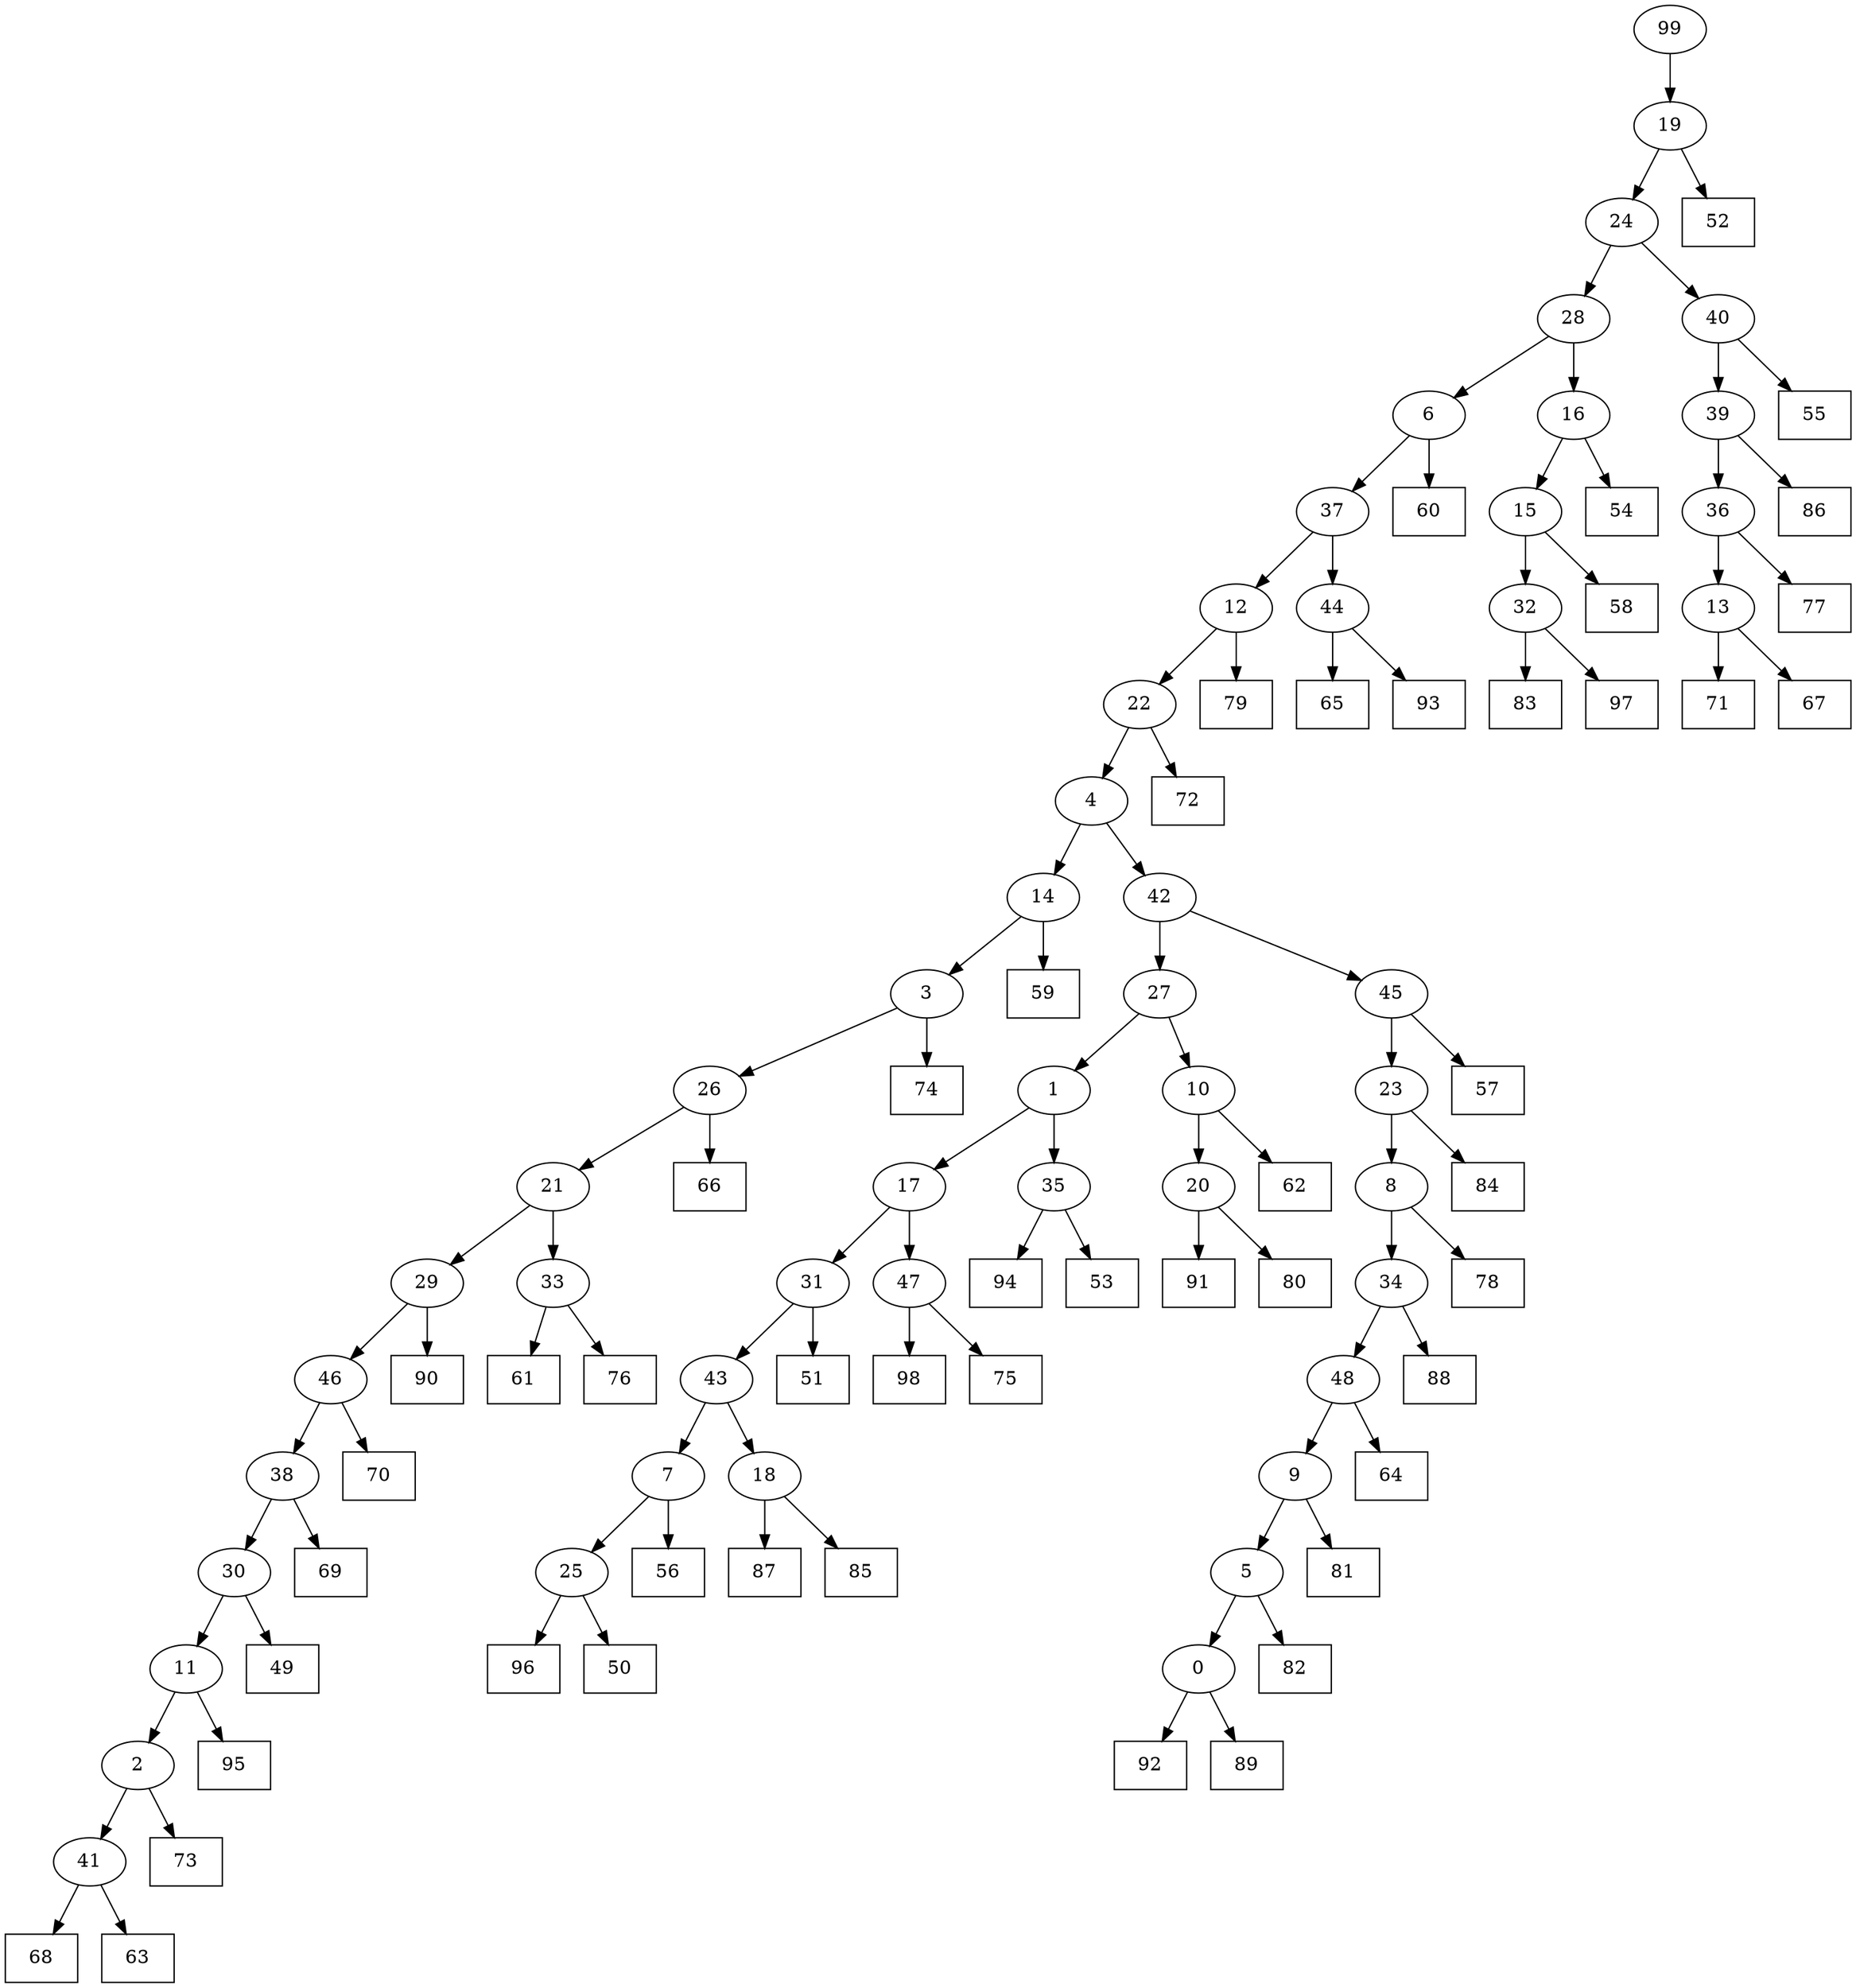 digraph G {
0[label="0"];
1[label="1"];
2[label="2"];
3[label="3"];
4[label="4"];
5[label="5"];
6[label="6"];
7[label="7"];
8[label="8"];
9[label="9"];
10[label="10"];
11[label="11"];
12[label="12"];
13[label="13"];
14[label="14"];
15[label="15"];
16[label="16"];
17[label="17"];
18[label="18"];
19[label="19"];
20[label="20"];
21[label="21"];
22[label="22"];
23[label="23"];
24[label="24"];
25[label="25"];
26[label="26"];
27[label="27"];
28[label="28"];
29[label="29"];
30[label="30"];
31[label="31"];
32[label="32"];
33[label="33"];
34[label="34"];
35[label="35"];
36[label="36"];
37[label="37"];
38[label="38"];
39[label="39"];
40[label="40"];
41[label="41"];
42[label="42"];
43[label="43"];
44[label="44"];
45[label="45"];
46[label="46"];
47[label="47"];
48[label="48"];
49[shape=box,label="71"];
50[shape=box,label="51"];
51[shape=box,label="64"];
52[shape=box,label="84"];
53[shape=box,label="83"];
54[shape=box,label="55"];
55[shape=box,label="92"];
56[shape=box,label="57"];
57[shape=box,label="68"];
58[shape=box,label="96"];
59[shape=box,label="90"];
60[shape=box,label="58"];
61[shape=box,label="95"];
62[shape=box,label="54"];
63[shape=box,label="49"];
64[shape=box,label="72"];
65[shape=box,label="94"];
66[shape=box,label="60"];
67[shape=box,label="77"];
68[shape=box,label="86"];
69[shape=box,label="98"];
70[shape=box,label="88"];
71[shape=box,label="89"];
72[shape=box,label="87"];
73[shape=box,label="65"];
74[shape=box,label="91"];
75[shape=box,label="66"];
76[shape=box,label="67"];
77[shape=box,label="53"];
78[shape=box,label="56"];
79[shape=box,label="75"];
80[shape=box,label="74"];
81[shape=box,label="61"];
82[shape=box,label="70"];
83[shape=box,label="85"];
84[shape=box,label="79"];
85[shape=box,label="52"];
86[shape=box,label="76"];
87[shape=box,label="73"];
88[shape=box,label="97"];
89[shape=box,label="63"];
90[shape=box,label="62"];
91[shape=box,label="81"];
92[shape=box,label="78"];
93[shape=box,label="82"];
94[shape=box,label="69"];
95[shape=box,label="93"];
96[shape=box,label="50"];
97[shape=box,label="59"];
98[shape=box,label="80"];
99[label="99"];
6->66 ;
39->68 ;
41->89 ;
26->75 ;
10->90 ;
18->83 ;
0->71 ;
27->10 ;
46->38 ;
16->62 ;
38->94 ;
40->54 ;
33->86 ;
35->65 ;
9->91 ;
2->87 ;
3->80 ;
19->85 ;
22->64 ;
39->36 ;
36->13 ;
36->67 ;
46->82 ;
17->31 ;
31->50 ;
35->77 ;
0->55 ;
44->73 ;
23->52 ;
30->63 ;
45->23 ;
12->84 ;
13->76 ;
21->29 ;
29->46 ;
11->61 ;
31->43 ;
48->9 ;
41->57 ;
24->28 ;
38->30 ;
28->16 ;
16->15 ;
13->49 ;
1->17 ;
42->45 ;
45->56 ;
34->70 ;
25->58 ;
21->33 ;
4->14 ;
14->3 ;
24->40 ;
40->39 ;
32->88 ;
48->51 ;
14->97 ;
29->59 ;
33->81 ;
28->6 ;
6->37 ;
42->27 ;
15->60 ;
34->48 ;
11->2 ;
7->78 ;
37->12 ;
12->22 ;
30->11 ;
15->32 ;
32->53 ;
2->41 ;
10->20 ;
20->74 ;
8->34 ;
4->42 ;
5->0 ;
23->8 ;
8->92 ;
19->24 ;
27->1 ;
1->35 ;
20->98 ;
43->18 ;
18->72 ;
99->19 ;
3->26 ;
22->4 ;
7->25 ;
25->96 ;
47->69 ;
37->44 ;
44->95 ;
43->7 ;
17->47 ;
47->79 ;
26->21 ;
9->5 ;
5->93 ;
}
